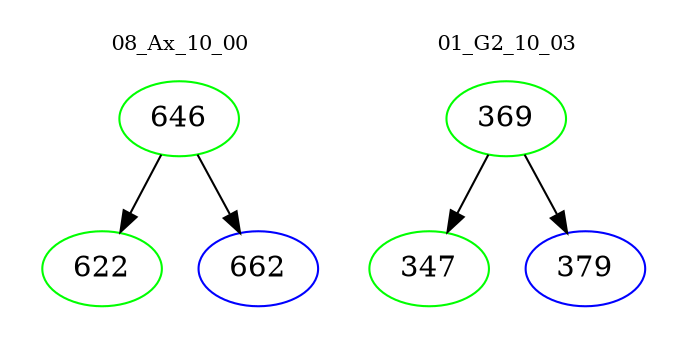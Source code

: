 digraph{
subgraph cluster_0 {
color = white
label = "08_Ax_10_00";
fontsize=10;
T0_646 [label="646", color="green"]
T0_646 -> T0_622 [color="black"]
T0_622 [label="622", color="green"]
T0_646 -> T0_662 [color="black"]
T0_662 [label="662", color="blue"]
}
subgraph cluster_1 {
color = white
label = "01_G2_10_03";
fontsize=10;
T1_369 [label="369", color="green"]
T1_369 -> T1_347 [color="black"]
T1_347 [label="347", color="green"]
T1_369 -> T1_379 [color="black"]
T1_379 [label="379", color="blue"]
}
}
